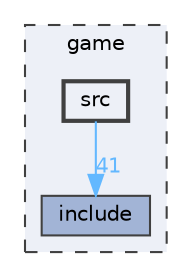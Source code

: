 digraph "game/src"
{
 // LATEX_PDF_SIZE
  bgcolor="transparent";
  edge [fontname=Helvetica,fontsize=10,labelfontname=Helvetica,labelfontsize=10];
  node [fontname=Helvetica,fontsize=10,shape=box,height=0.2,width=0.4];
  compound=true
  subgraph clusterdir_37c6514aeece95293041e34c0f2e0784 {
    graph [ bgcolor="#edf0f7", pencolor="grey25", label="game", fontname=Helvetica,fontsize=10 style="filled,dashed", URL="dir_37c6514aeece95293041e34c0f2e0784.html",tooltip=""]
  dir_799e54a6419ed2c37fa77fc1f6ae00fe [label="include", fillcolor="#a2b4d6", color="grey25", style="filled", URL="dir_799e54a6419ed2c37fa77fc1f6ae00fe.html",tooltip=""];
  dir_fd1fc52505cfa4c86ecd59c02433df11 [label="src", fillcolor="#edf0f7", color="grey25", style="filled,bold", URL="dir_fd1fc52505cfa4c86ecd59c02433df11.html",tooltip=""];
  }
  dir_fd1fc52505cfa4c86ecd59c02433df11->dir_799e54a6419ed2c37fa77fc1f6ae00fe [headlabel="41", labeldistance=1.5 headhref="dir_000002_000001.html" href="dir_000002_000001.html" color="steelblue1" fontcolor="steelblue1"];
}
